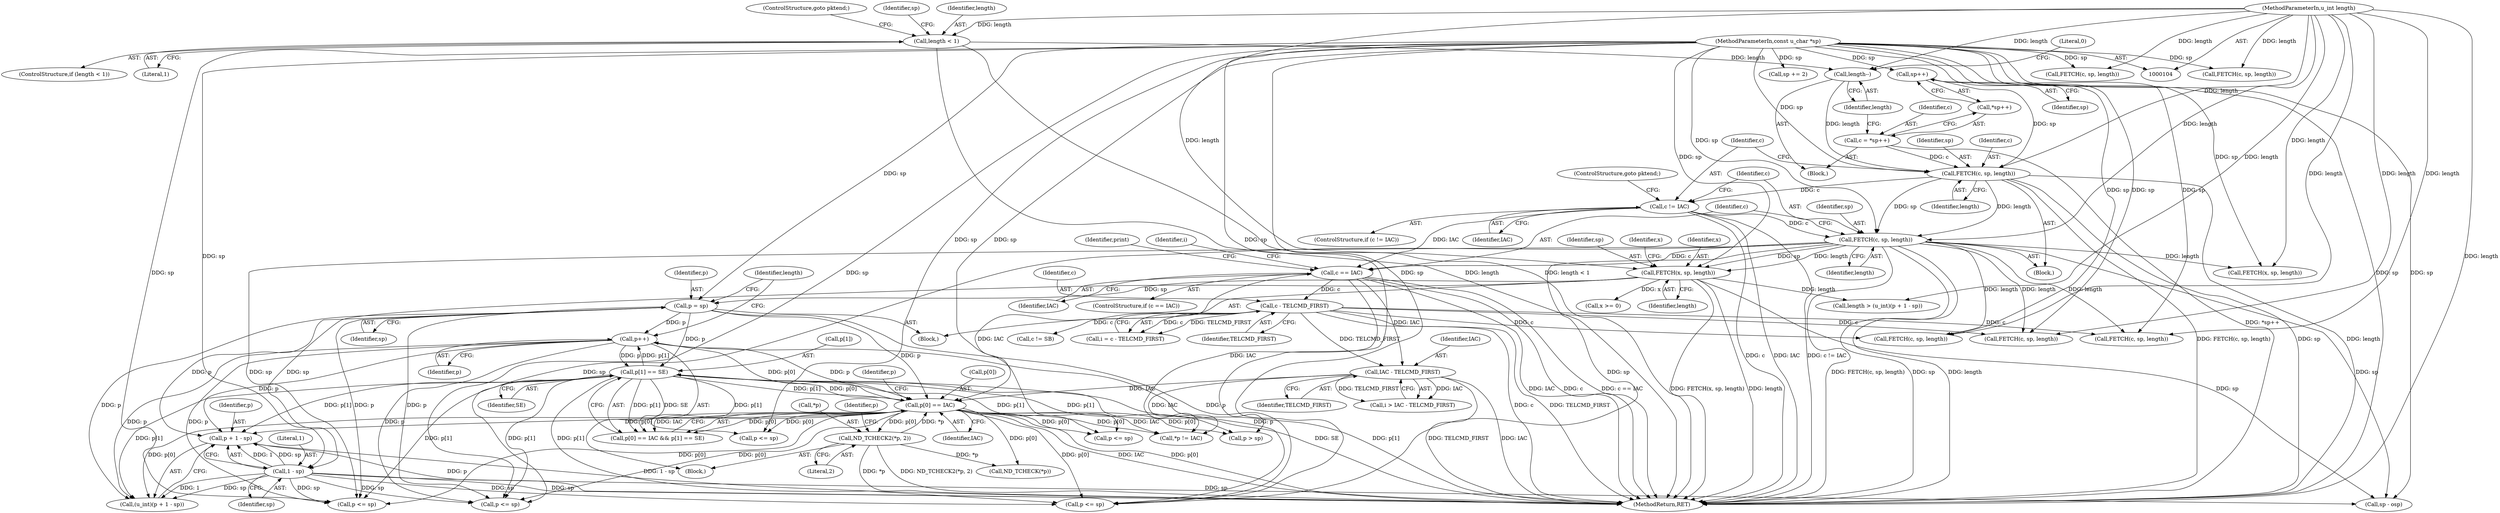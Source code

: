 digraph "0_tcpdump_8934a7d6307267d301182f19ed162563717e29e3@pointer" {
"1000236" [label="(Call,p + 1 - sp)"];
"1000259" [label="(Call,p++)"];
"1000253" [label="(Call,p[1] == SE)"];
"1000228" [label="(Call,p = sp)"];
"1000182" [label="(Call,FETCH(x, sp, length))"];
"1000142" [label="(Call,FETCH(c, sp, length))"];
"1000138" [label="(Call,c != IAC)"];
"1000133" [label="(Call,FETCH(c, sp, length))"];
"1000125" [label="(Call,c = *sp++)"];
"1000128" [label="(Call,sp++)"];
"1000106" [label="(MethodParameterIn,const u_char *sp)"];
"1000130" [label="(Call,length--)"];
"1000118" [label="(Call,length < 1)"];
"1000107" [label="(MethodParameterIn,u_int length)"];
"1000248" [label="(Call,p[0] == IAC)"];
"1000242" [label="(Call,ND_TCHECK2(*p, 2))"];
"1000147" [label="(Call,c == IAC)"];
"1000170" [label="(Call,IAC - TELCMD_FIRST)"];
"1000160" [label="(Call,c - TELCMD_FIRST)"];
"1000238" [label="(Call,1 - sp)"];
"1000135" [label="(Identifier,sp)"];
"1000249" [label="(Call,p[0])"];
"1000116" [label="(Block,)"];
"1000245" [label="(Literal,2)"];
"1000161" [label="(Identifier,c)"];
"1000257" [label="(Identifier,SE)"];
"1000250" [label="(Identifier,p)"];
"1000176" [label="(Block,)"];
"1000232" [label="(Call,length > (u_int)(p + 1 - sp))"];
"1000107" [label="(MethodParameterIn,u_int length)"];
"1000125" [label="(Call,c = *sp++)"];
"1000229" [label="(Identifier,p)"];
"1000143" [label="(Identifier,c)"];
"1000275" [label="(Call,p <= sp)"];
"1000254" [label="(Call,p[1])"];
"1000134" [label="(Identifier,c)"];
"1000239" [label="(Literal,1)"];
"1000230" [label="(Identifier,sp)"];
"1000172" [label="(Identifier,TELCMD_FIRST)"];
"1000147" [label="(Call,c == IAC)"];
"1000183" [label="(Identifier,x)"];
"1000228" [label="(Call,p = sp)"];
"1000118" [label="(Call,length < 1)"];
"1000185" [label="(Identifier,length)"];
"1000261" [label="(Call,ND_TCHECK(*p))"];
"1000243" [label="(Call,*p)"];
"1000142" [label="(Call,FETCH(c, sp, length))"];
"1000294" [label="(Call,p <= sp)"];
"1000127" [label="(Call,*sp++)"];
"1000132" [label="(Literal,0)"];
"1000148" [label="(Identifier,c)"];
"1000170" [label="(Call,IAC - TELCMD_FIRST)"];
"1000236" [label="(Call,p + 1 - sp)"];
"1000140" [label="(Identifier,IAC)"];
"1000131" [label="(Identifier,length)"];
"1000149" [label="(Identifier,IAC)"];
"1000260" [label="(Identifier,p)"];
"1000184" [label="(Identifier,sp)"];
"1000182" [label="(Call,FETCH(x, sp, length))"];
"1000359" [label="(Call,FETCH(c, sp, length))"];
"1000141" [label="(ControlStructure,goto pktend;)"];
"1000233" [label="(Identifier,length)"];
"1000375" [label="(Call,p > sp)"];
"1000126" [label="(Identifier,c)"];
"1000259" [label="(Call,p++)"];
"1000139" [label="(Identifier,c)"];
"1000237" [label="(Identifier,p)"];
"1000298" [label="(Call,FETCH(c, sp, length))"];
"1000117" [label="(ControlStructure,if (length < 1))"];
"1000160" [label="(Call,c - TELCMD_FIRST)"];
"1000240" [label="(Identifier,sp)"];
"1000119" [label="(Identifier,length)"];
"1000224" [label="(Call,c != SB)"];
"1000138" [label="(Call,c != IAC)"];
"1000129" [label="(Identifier,sp)"];
"1000128" [label="(Call,sp++)"];
"1000158" [label="(Call,i = c - TELCMD_FIRST)"];
"1000315" [label="(Call,p <= sp)"];
"1000279" [label="(Call,FETCH(c, sp, length))"];
"1000130" [label="(Call,length--)"];
"1000189" [label="(Identifier,x)"];
"1000247" [label="(Call,p[0] == IAC && p[1] == SE)"];
"1000109" [label="(Block,)"];
"1000136" [label="(Identifier,length)"];
"1000168" [label="(Call,i > IAC - TELCMD_FIRST)"];
"1000188" [label="(Call,x >= 0)"];
"1000338" [label="(Call,FETCH(c, sp, length))"];
"1000159" [label="(Identifier,i)"];
"1000121" [label="(ControlStructure,goto pktend;)"];
"1000429" [label="(MethodReturn,RET)"];
"1000253" [label="(Call,p[1] == SE)"];
"1000120" [label="(Literal,1)"];
"1000144" [label="(Identifier,sp)"];
"1000137" [label="(ControlStructure,if (c != IAC))"];
"1000234" [label="(Call,(u_int)(p + 1 - sp))"];
"1000124" [label="(Identifier,sp)"];
"1000248" [label="(Call,p[0] == IAC)"];
"1000397" [label="(Call,sp += 2)"];
"1000146" [label="(ControlStructure,if (c == IAC))"];
"1000265" [label="(Call,*p != IAC)"];
"1000162" [label="(Identifier,TELCMD_FIRST)"];
"1000415" [label="(Call,sp - osp)"];
"1000334" [label="(Call,p <= sp)"];
"1000242" [label="(Call,ND_TCHECK2(*p, 2))"];
"1000133" [label="(Call,FETCH(c, sp, length))"];
"1000241" [label="(Block,)"];
"1000238" [label="(Call,1 - sp)"];
"1000355" [label="(Call,p <= sp)"];
"1000145" [label="(Identifier,length)"];
"1000379" [label="(Call,FETCH(x, sp, length))"];
"1000319" [label="(Call,FETCH(c, sp, length))"];
"1000252" [label="(Identifier,IAC)"];
"1000152" [label="(Identifier,print)"];
"1000106" [label="(MethodParameterIn,const u_char *sp)"];
"1000171" [label="(Identifier,IAC)"];
"1000255" [label="(Identifier,p)"];
"1000236" -> "1000234"  [label="AST: "];
"1000236" -> "1000238"  [label="CFG: "];
"1000237" -> "1000236"  [label="AST: "];
"1000238" -> "1000236"  [label="AST: "];
"1000234" -> "1000236"  [label="CFG: "];
"1000236" -> "1000429"  [label="DDG: p"];
"1000236" -> "1000429"  [label="DDG: 1 - sp"];
"1000259" -> "1000236"  [label="DDG: p"];
"1000253" -> "1000236"  [label="DDG: p[1]"];
"1000228" -> "1000236"  [label="DDG: p"];
"1000248" -> "1000236"  [label="DDG: p[0]"];
"1000238" -> "1000236"  [label="DDG: 1"];
"1000238" -> "1000236"  [label="DDG: sp"];
"1000259" -> "1000241"  [label="AST: "];
"1000259" -> "1000260"  [label="CFG: "];
"1000260" -> "1000259"  [label="AST: "];
"1000233" -> "1000259"  [label="CFG: "];
"1000259" -> "1000234"  [label="DDG: p"];
"1000259" -> "1000248"  [label="DDG: p"];
"1000259" -> "1000253"  [label="DDG: p"];
"1000253" -> "1000259"  [label="DDG: p[1]"];
"1000248" -> "1000259"  [label="DDG: p[0]"];
"1000228" -> "1000259"  [label="DDG: p"];
"1000259" -> "1000275"  [label="DDG: p"];
"1000259" -> "1000315"  [label="DDG: p"];
"1000259" -> "1000355"  [label="DDG: p"];
"1000253" -> "1000247"  [label="AST: "];
"1000253" -> "1000257"  [label="CFG: "];
"1000254" -> "1000253"  [label="AST: "];
"1000257" -> "1000253"  [label="AST: "];
"1000247" -> "1000253"  [label="CFG: "];
"1000253" -> "1000429"  [label="DDG: p[1]"];
"1000253" -> "1000429"  [label="DDG: SE"];
"1000253" -> "1000234"  [label="DDG: p[1]"];
"1000253" -> "1000248"  [label="DDG: p[1]"];
"1000253" -> "1000247"  [label="DDG: p[1]"];
"1000253" -> "1000247"  [label="DDG: SE"];
"1000228" -> "1000253"  [label="DDG: p"];
"1000248" -> "1000253"  [label="DDG: p[0]"];
"1000253" -> "1000275"  [label="DDG: p[1]"];
"1000253" -> "1000294"  [label="DDG: p[1]"];
"1000253" -> "1000315"  [label="DDG: p[1]"];
"1000253" -> "1000334"  [label="DDG: p[1]"];
"1000253" -> "1000355"  [label="DDG: p[1]"];
"1000253" -> "1000375"  [label="DDG: p[1]"];
"1000228" -> "1000176"  [label="AST: "];
"1000228" -> "1000230"  [label="CFG: "];
"1000229" -> "1000228"  [label="AST: "];
"1000230" -> "1000228"  [label="AST: "];
"1000233" -> "1000228"  [label="CFG: "];
"1000182" -> "1000228"  [label="DDG: sp"];
"1000106" -> "1000228"  [label="DDG: sp"];
"1000228" -> "1000234"  [label="DDG: p"];
"1000228" -> "1000248"  [label="DDG: p"];
"1000228" -> "1000275"  [label="DDG: p"];
"1000228" -> "1000315"  [label="DDG: p"];
"1000228" -> "1000355"  [label="DDG: p"];
"1000182" -> "1000176"  [label="AST: "];
"1000182" -> "1000185"  [label="CFG: "];
"1000183" -> "1000182"  [label="AST: "];
"1000184" -> "1000182"  [label="AST: "];
"1000185" -> "1000182"  [label="AST: "];
"1000189" -> "1000182"  [label="CFG: "];
"1000182" -> "1000429"  [label="DDG: FETCH(x, sp, length)"];
"1000182" -> "1000429"  [label="DDG: length"];
"1000142" -> "1000182"  [label="DDG: sp"];
"1000142" -> "1000182"  [label="DDG: length"];
"1000106" -> "1000182"  [label="DDG: sp"];
"1000107" -> "1000182"  [label="DDG: length"];
"1000182" -> "1000188"  [label="DDG: x"];
"1000182" -> "1000232"  [label="DDG: length"];
"1000182" -> "1000238"  [label="DDG: sp"];
"1000182" -> "1000415"  [label="DDG: sp"];
"1000142" -> "1000109"  [label="AST: "];
"1000142" -> "1000145"  [label="CFG: "];
"1000143" -> "1000142"  [label="AST: "];
"1000144" -> "1000142"  [label="AST: "];
"1000145" -> "1000142"  [label="AST: "];
"1000148" -> "1000142"  [label="CFG: "];
"1000142" -> "1000429"  [label="DDG: FETCH(c, sp, length)"];
"1000142" -> "1000429"  [label="DDG: sp"];
"1000142" -> "1000429"  [label="DDG: length"];
"1000138" -> "1000142"  [label="DDG: c"];
"1000133" -> "1000142"  [label="DDG: sp"];
"1000133" -> "1000142"  [label="DDG: length"];
"1000106" -> "1000142"  [label="DDG: sp"];
"1000107" -> "1000142"  [label="DDG: length"];
"1000142" -> "1000147"  [label="DDG: c"];
"1000142" -> "1000275"  [label="DDG: sp"];
"1000142" -> "1000279"  [label="DDG: length"];
"1000142" -> "1000315"  [label="DDG: sp"];
"1000142" -> "1000319"  [label="DDG: length"];
"1000142" -> "1000355"  [label="DDG: sp"];
"1000142" -> "1000359"  [label="DDG: length"];
"1000142" -> "1000379"  [label="DDG: length"];
"1000142" -> "1000415"  [label="DDG: sp"];
"1000138" -> "1000137"  [label="AST: "];
"1000138" -> "1000140"  [label="CFG: "];
"1000139" -> "1000138"  [label="AST: "];
"1000140" -> "1000138"  [label="AST: "];
"1000141" -> "1000138"  [label="CFG: "];
"1000143" -> "1000138"  [label="CFG: "];
"1000138" -> "1000429"  [label="DDG: c"];
"1000138" -> "1000429"  [label="DDG: IAC"];
"1000138" -> "1000429"  [label="DDG: c != IAC"];
"1000133" -> "1000138"  [label="DDG: c"];
"1000138" -> "1000147"  [label="DDG: IAC"];
"1000133" -> "1000109"  [label="AST: "];
"1000133" -> "1000136"  [label="CFG: "];
"1000134" -> "1000133"  [label="AST: "];
"1000135" -> "1000133"  [label="AST: "];
"1000136" -> "1000133"  [label="AST: "];
"1000139" -> "1000133"  [label="CFG: "];
"1000133" -> "1000429"  [label="DDG: FETCH(c, sp, length)"];
"1000133" -> "1000429"  [label="DDG: sp"];
"1000133" -> "1000429"  [label="DDG: length"];
"1000125" -> "1000133"  [label="DDG: c"];
"1000128" -> "1000133"  [label="DDG: sp"];
"1000106" -> "1000133"  [label="DDG: sp"];
"1000130" -> "1000133"  [label="DDG: length"];
"1000107" -> "1000133"  [label="DDG: length"];
"1000125" -> "1000116"  [label="AST: "];
"1000125" -> "1000127"  [label="CFG: "];
"1000126" -> "1000125"  [label="AST: "];
"1000127" -> "1000125"  [label="AST: "];
"1000131" -> "1000125"  [label="CFG: "];
"1000125" -> "1000429"  [label="DDG: *sp++"];
"1000128" -> "1000127"  [label="AST: "];
"1000128" -> "1000129"  [label="CFG: "];
"1000129" -> "1000128"  [label="AST: "];
"1000127" -> "1000128"  [label="CFG: "];
"1000106" -> "1000128"  [label="DDG: sp"];
"1000106" -> "1000104"  [label="AST: "];
"1000106" -> "1000429"  [label="DDG: sp"];
"1000106" -> "1000238"  [label="DDG: sp"];
"1000106" -> "1000275"  [label="DDG: sp"];
"1000106" -> "1000279"  [label="DDG: sp"];
"1000106" -> "1000294"  [label="DDG: sp"];
"1000106" -> "1000298"  [label="DDG: sp"];
"1000106" -> "1000315"  [label="DDG: sp"];
"1000106" -> "1000319"  [label="DDG: sp"];
"1000106" -> "1000334"  [label="DDG: sp"];
"1000106" -> "1000338"  [label="DDG: sp"];
"1000106" -> "1000355"  [label="DDG: sp"];
"1000106" -> "1000359"  [label="DDG: sp"];
"1000106" -> "1000375"  [label="DDG: sp"];
"1000106" -> "1000379"  [label="DDG: sp"];
"1000106" -> "1000397"  [label="DDG: sp"];
"1000106" -> "1000415"  [label="DDG: sp"];
"1000130" -> "1000116"  [label="AST: "];
"1000130" -> "1000131"  [label="CFG: "];
"1000131" -> "1000130"  [label="AST: "];
"1000132" -> "1000130"  [label="CFG: "];
"1000118" -> "1000130"  [label="DDG: length"];
"1000107" -> "1000130"  [label="DDG: length"];
"1000118" -> "1000117"  [label="AST: "];
"1000118" -> "1000120"  [label="CFG: "];
"1000119" -> "1000118"  [label="AST: "];
"1000120" -> "1000118"  [label="AST: "];
"1000121" -> "1000118"  [label="CFG: "];
"1000124" -> "1000118"  [label="CFG: "];
"1000118" -> "1000429"  [label="DDG: length < 1"];
"1000118" -> "1000429"  [label="DDG: length"];
"1000107" -> "1000118"  [label="DDG: length"];
"1000107" -> "1000104"  [label="AST: "];
"1000107" -> "1000429"  [label="DDG: length"];
"1000107" -> "1000232"  [label="DDG: length"];
"1000107" -> "1000279"  [label="DDG: length"];
"1000107" -> "1000298"  [label="DDG: length"];
"1000107" -> "1000319"  [label="DDG: length"];
"1000107" -> "1000338"  [label="DDG: length"];
"1000107" -> "1000359"  [label="DDG: length"];
"1000107" -> "1000379"  [label="DDG: length"];
"1000248" -> "1000247"  [label="AST: "];
"1000248" -> "1000252"  [label="CFG: "];
"1000249" -> "1000248"  [label="AST: "];
"1000252" -> "1000248"  [label="AST: "];
"1000255" -> "1000248"  [label="CFG: "];
"1000247" -> "1000248"  [label="CFG: "];
"1000248" -> "1000429"  [label="DDG: IAC"];
"1000248" -> "1000429"  [label="DDG: p[0]"];
"1000248" -> "1000234"  [label="DDG: p[0]"];
"1000248" -> "1000242"  [label="DDG: p[0]"];
"1000248" -> "1000247"  [label="DDG: p[0]"];
"1000248" -> "1000247"  [label="DDG: IAC"];
"1000242" -> "1000248"  [label="DDG: *p"];
"1000147" -> "1000248"  [label="DDG: IAC"];
"1000170" -> "1000248"  [label="DDG: IAC"];
"1000248" -> "1000261"  [label="DDG: p[0]"];
"1000248" -> "1000265"  [label="DDG: p[0]"];
"1000248" -> "1000265"  [label="DDG: IAC"];
"1000248" -> "1000275"  [label="DDG: p[0]"];
"1000248" -> "1000294"  [label="DDG: p[0]"];
"1000248" -> "1000315"  [label="DDG: p[0]"];
"1000248" -> "1000334"  [label="DDG: p[0]"];
"1000248" -> "1000355"  [label="DDG: p[0]"];
"1000248" -> "1000375"  [label="DDG: p[0]"];
"1000242" -> "1000241"  [label="AST: "];
"1000242" -> "1000245"  [label="CFG: "];
"1000243" -> "1000242"  [label="AST: "];
"1000245" -> "1000242"  [label="AST: "];
"1000250" -> "1000242"  [label="CFG: "];
"1000242" -> "1000429"  [label="DDG: ND_TCHECK2(*p, 2)"];
"1000242" -> "1000429"  [label="DDG: *p"];
"1000242" -> "1000261"  [label="DDG: *p"];
"1000147" -> "1000146"  [label="AST: "];
"1000147" -> "1000149"  [label="CFG: "];
"1000148" -> "1000147"  [label="AST: "];
"1000149" -> "1000147"  [label="AST: "];
"1000152" -> "1000147"  [label="CFG: "];
"1000159" -> "1000147"  [label="CFG: "];
"1000147" -> "1000429"  [label="DDG: IAC"];
"1000147" -> "1000429"  [label="DDG: c"];
"1000147" -> "1000429"  [label="DDG: c == IAC"];
"1000147" -> "1000160"  [label="DDG: c"];
"1000147" -> "1000170"  [label="DDG: IAC"];
"1000147" -> "1000265"  [label="DDG: IAC"];
"1000170" -> "1000168"  [label="AST: "];
"1000170" -> "1000172"  [label="CFG: "];
"1000171" -> "1000170"  [label="AST: "];
"1000172" -> "1000170"  [label="AST: "];
"1000168" -> "1000170"  [label="CFG: "];
"1000170" -> "1000429"  [label="DDG: TELCMD_FIRST"];
"1000170" -> "1000429"  [label="DDG: IAC"];
"1000170" -> "1000168"  [label="DDG: IAC"];
"1000170" -> "1000168"  [label="DDG: TELCMD_FIRST"];
"1000160" -> "1000170"  [label="DDG: TELCMD_FIRST"];
"1000170" -> "1000265"  [label="DDG: IAC"];
"1000160" -> "1000158"  [label="AST: "];
"1000160" -> "1000162"  [label="CFG: "];
"1000161" -> "1000160"  [label="AST: "];
"1000162" -> "1000160"  [label="AST: "];
"1000158" -> "1000160"  [label="CFG: "];
"1000160" -> "1000429"  [label="DDG: TELCMD_FIRST"];
"1000160" -> "1000429"  [label="DDG: c"];
"1000160" -> "1000158"  [label="DDG: c"];
"1000160" -> "1000158"  [label="DDG: TELCMD_FIRST"];
"1000160" -> "1000224"  [label="DDG: c"];
"1000160" -> "1000279"  [label="DDG: c"];
"1000160" -> "1000319"  [label="DDG: c"];
"1000160" -> "1000359"  [label="DDG: c"];
"1000238" -> "1000240"  [label="CFG: "];
"1000239" -> "1000238"  [label="AST: "];
"1000240" -> "1000238"  [label="AST: "];
"1000238" -> "1000429"  [label="DDG: sp"];
"1000238" -> "1000234"  [label="DDG: 1"];
"1000238" -> "1000234"  [label="DDG: sp"];
"1000238" -> "1000275"  [label="DDG: sp"];
"1000238" -> "1000315"  [label="DDG: sp"];
"1000238" -> "1000355"  [label="DDG: sp"];
"1000238" -> "1000415"  [label="DDG: sp"];
}
